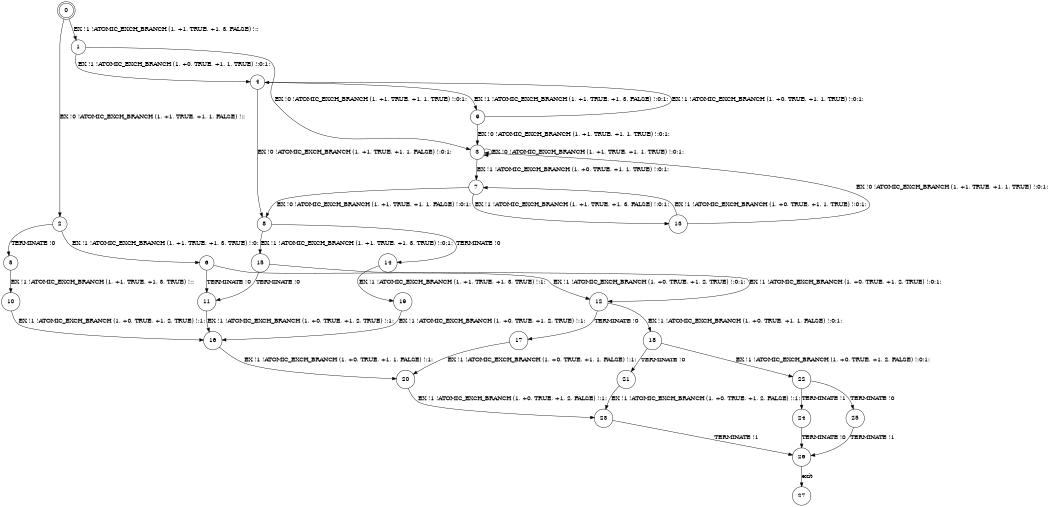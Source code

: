 digraph BCG {
size = "7, 10.5";
center = TRUE;
node [shape = circle];
0 [peripheries = 2];
0 -> 1 [label = "EX !1 !ATOMIC_EXCH_BRANCH (1, +1, TRUE, +1, 3, FALSE) !::"];
0 -> 2 [label = "EX !0 !ATOMIC_EXCH_BRANCH (1, +1, TRUE, +1, 1, FALSE) !::"];
1 -> 3 [label = "EX !0 !ATOMIC_EXCH_BRANCH (1, +1, TRUE, +1, 1, TRUE) !:0:1:"];
1 -> 4 [label = "EX !1 !ATOMIC_EXCH_BRANCH (1, +0, TRUE, +1, 1, TRUE) !:0:1:"];
2 -> 5 [label = "TERMINATE !0"];
2 -> 6 [label = "EX !1 !ATOMIC_EXCH_BRANCH (1, +1, TRUE, +1, 3, TRUE) !:0:"];
3 -> 7 [label = "EX !1 !ATOMIC_EXCH_BRANCH (1, +0, TRUE, +1, 1, TRUE) !:0:1:"];
3 -> 3 [label = "EX !0 !ATOMIC_EXCH_BRANCH (1, +1, TRUE, +1, 1, TRUE) !:0:1:"];
4 -> 8 [label = "EX !0 !ATOMIC_EXCH_BRANCH (1, +1, TRUE, +1, 1, FALSE) !:0:1:"];
4 -> 9 [label = "EX !1 !ATOMIC_EXCH_BRANCH (1, +1, TRUE, +1, 3, FALSE) !:0:1:"];
5 -> 10 [label = "EX !1 !ATOMIC_EXCH_BRANCH (1, +1, TRUE, +1, 3, TRUE) !::"];
6 -> 11 [label = "TERMINATE !0"];
6 -> 12 [label = "EX !1 !ATOMIC_EXCH_BRANCH (1, +0, TRUE, +1, 2, TRUE) !:0:1:"];
7 -> 13 [label = "EX !1 !ATOMIC_EXCH_BRANCH (1, +1, TRUE, +1, 3, FALSE) !:0:1:"];
7 -> 8 [label = "EX !0 !ATOMIC_EXCH_BRANCH (1, +1, TRUE, +1, 1, FALSE) !:0:1:"];
8 -> 14 [label = "TERMINATE !0"];
8 -> 15 [label = "EX !1 !ATOMIC_EXCH_BRANCH (1, +1, TRUE, +1, 3, TRUE) !:0:1:"];
9 -> 3 [label = "EX !0 !ATOMIC_EXCH_BRANCH (1, +1, TRUE, +1, 1, TRUE) !:0:1:"];
9 -> 4 [label = "EX !1 !ATOMIC_EXCH_BRANCH (1, +0, TRUE, +1, 1, TRUE) !:0:1:"];
10 -> 16 [label = "EX !1 !ATOMIC_EXCH_BRANCH (1, +0, TRUE, +1, 2, TRUE) !:1:"];
11 -> 16 [label = "EX !1 !ATOMIC_EXCH_BRANCH (1, +0, TRUE, +1, 2, TRUE) !:1:"];
12 -> 17 [label = "TERMINATE !0"];
12 -> 18 [label = "EX !1 !ATOMIC_EXCH_BRANCH (1, +0, TRUE, +1, 1, FALSE) !:0:1:"];
13 -> 7 [label = "EX !1 !ATOMIC_EXCH_BRANCH (1, +0, TRUE, +1, 1, TRUE) !:0:1:"];
13 -> 3 [label = "EX !0 !ATOMIC_EXCH_BRANCH (1, +1, TRUE, +1, 1, TRUE) !:0:1:"];
14 -> 19 [label = "EX !1 !ATOMIC_EXCH_BRANCH (1, +1, TRUE, +1, 3, TRUE) !:1:"];
15 -> 11 [label = "TERMINATE !0"];
15 -> 12 [label = "EX !1 !ATOMIC_EXCH_BRANCH (1, +0, TRUE, +1, 2, TRUE) !:0:1:"];
16 -> 20 [label = "EX !1 !ATOMIC_EXCH_BRANCH (1, +0, TRUE, +1, 1, FALSE) !:1:"];
17 -> 20 [label = "EX !1 !ATOMIC_EXCH_BRANCH (1, +0, TRUE, +1, 1, FALSE) !:1:"];
18 -> 21 [label = "TERMINATE !0"];
18 -> 22 [label = "EX !1 !ATOMIC_EXCH_BRANCH (1, +0, TRUE, +1, 2, FALSE) !:0:1:"];
19 -> 16 [label = "EX !1 !ATOMIC_EXCH_BRANCH (1, +0, TRUE, +1, 2, TRUE) !:1:"];
20 -> 23 [label = "EX !1 !ATOMIC_EXCH_BRANCH (1, +0, TRUE, +1, 2, FALSE) !:1:"];
21 -> 23 [label = "EX !1 !ATOMIC_EXCH_BRANCH (1, +0, TRUE, +1, 2, FALSE) !:1:"];
22 -> 24 [label = "TERMINATE !1"];
22 -> 25 [label = "TERMINATE !0"];
23 -> 26 [label = "TERMINATE !1"];
24 -> 26 [label = "TERMINATE !0"];
25 -> 26 [label = "TERMINATE !1"];
26 -> 27 [label = "exit"];
}
